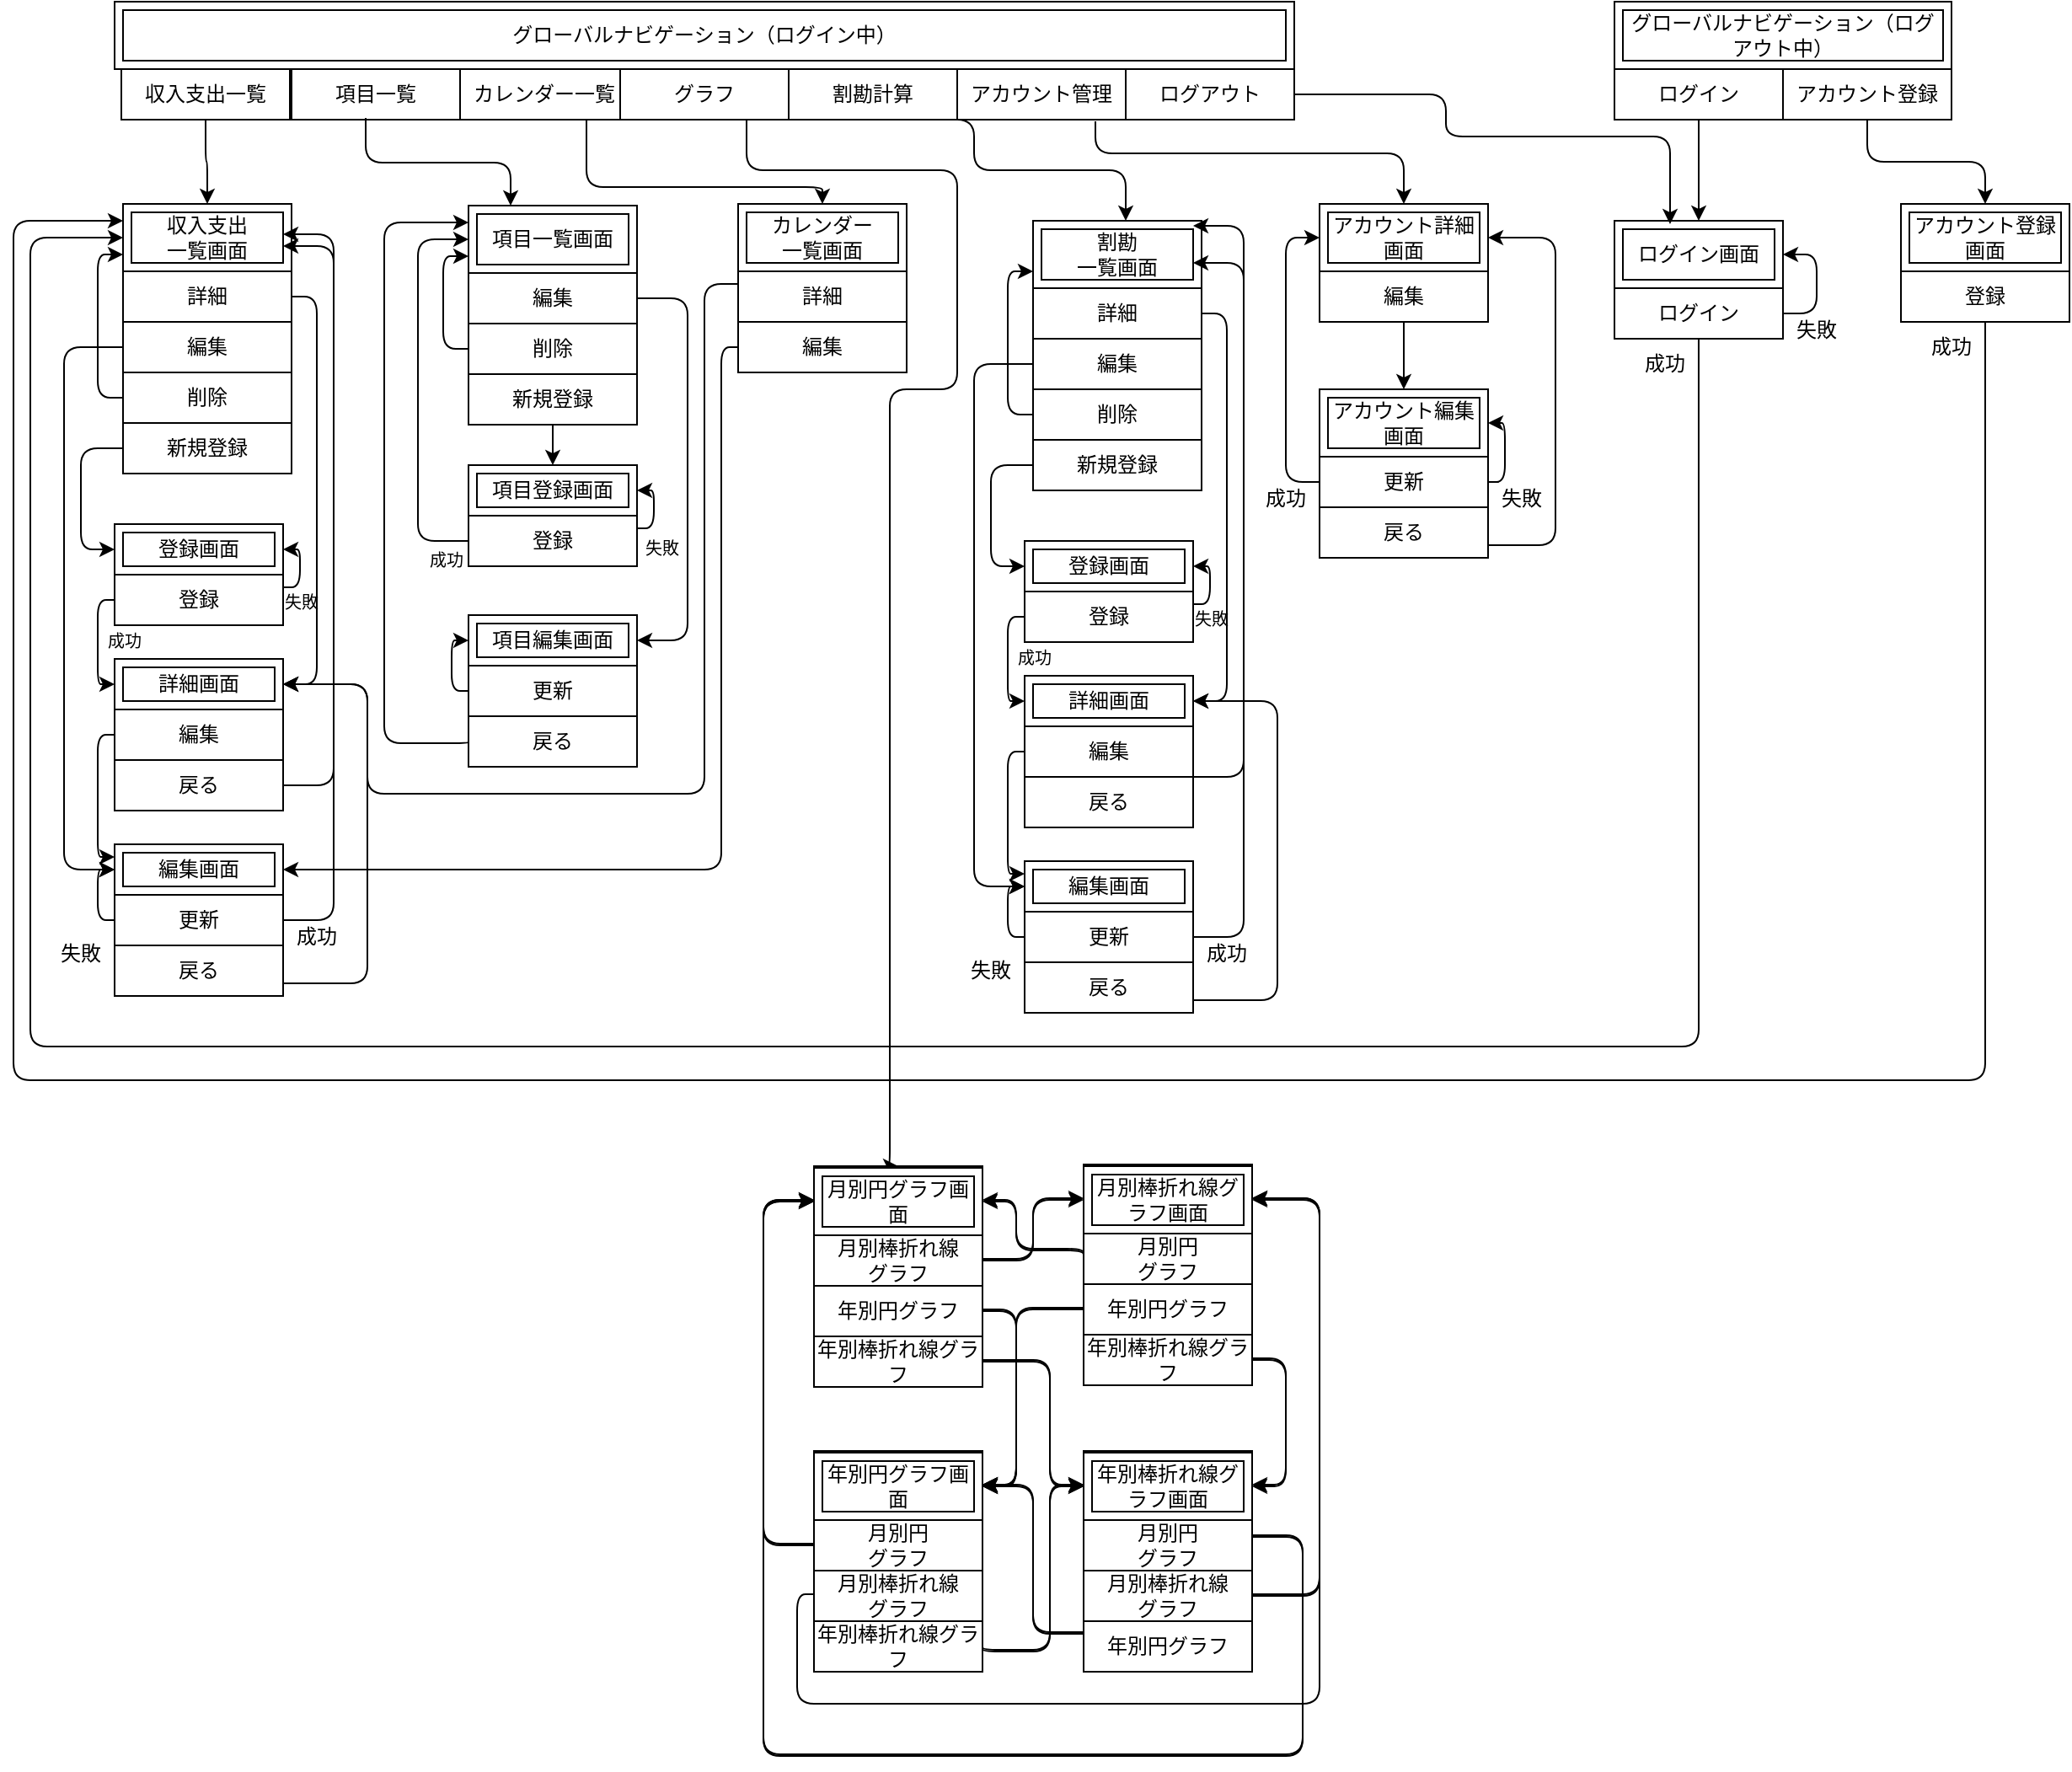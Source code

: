 <mxfile>
    <diagram id="UjZBs9e8TkvDW5uaXQ9G" name="Page-1">
        <mxGraphModel dx="1113" dy="328" grid="1" gridSize="10" guides="1" tooltips="1" connect="1" arrows="1" fold="1" page="1" pageScale="1" pageWidth="850" pageHeight="1100" math="0" shadow="0">
            <root>
                <mxCell id="0"/>
                <mxCell id="1" parent="0"/>
                <mxCell id="3" value="項目一覧" style="whiteSpace=wrap;html=1;align=center;" parent="1" vertex="1">
                    <mxGeometry x="175" y="40" width="100" height="30" as="geometry"/>
                </mxCell>
                <mxCell id="4" value="カレンダー一覧" style="whiteSpace=wrap;html=1;align=center;" parent="1" vertex="1">
                    <mxGeometry x="275" y="40" width="100" height="30" as="geometry"/>
                </mxCell>
                <mxCell id="5" value="グラフ" style="whiteSpace=wrap;html=1;align=center;" parent="1" vertex="1">
                    <mxGeometry x="370" y="40" width="100" height="30" as="geometry"/>
                </mxCell>
                <mxCell id="6" value="アカウント管理" style="whiteSpace=wrap;html=1;align=center;" parent="1" vertex="1">
                    <mxGeometry x="570" y="40" width="100" height="30" as="geometry"/>
                </mxCell>
                <mxCell id="7" value="詳細" style="whiteSpace=wrap;html=1;align=center;" parent="1" vertex="1">
                    <mxGeometry x="75" y="160" width="100" height="30" as="geometry"/>
                </mxCell>
                <mxCell id="8" value="収入支出&lt;br&gt;一覧画面" style="shape=ext;margin=3;double=1;whiteSpace=wrap;html=1;align=center;" parent="1" vertex="1">
                    <mxGeometry x="75" y="120" width="100" height="40" as="geometry"/>
                </mxCell>
                <mxCell id="9" value="グローバルナビゲーション（ログイン中）" style="shape=ext;margin=3;double=1;whiteSpace=wrap;html=1;align=center;" parent="1" vertex="1">
                    <mxGeometry x="70" width="700" height="40" as="geometry"/>
                </mxCell>
                <mxCell id="10" value="編集" style="whiteSpace=wrap;html=1;align=center;" parent="1" vertex="1">
                    <mxGeometry x="75" y="190" width="100" height="30" as="geometry"/>
                </mxCell>
                <mxCell id="11" value="削除" style="whiteSpace=wrap;html=1;align=center;" parent="1" vertex="1">
                    <mxGeometry x="75" y="220" width="100" height="30" as="geometry"/>
                </mxCell>
                <mxCell id="12" value="編集" style="whiteSpace=wrap;html=1;align=center;" parent="1" vertex="1">
                    <mxGeometry x="70" y="420" width="100" height="30" as="geometry"/>
                </mxCell>
                <mxCell id="13" value="詳細画面" style="shape=ext;margin=3;double=1;whiteSpace=wrap;html=1;align=center;" parent="1" vertex="1">
                    <mxGeometry x="70" y="390" width="100" height="30" as="geometry"/>
                </mxCell>
                <mxCell id="14" value="更新" style="whiteSpace=wrap;html=1;align=center;" parent="1" vertex="1">
                    <mxGeometry x="70" y="530" width="100" height="30" as="geometry"/>
                </mxCell>
                <mxCell id="15" value="編集画面" style="shape=ext;margin=3;double=1;whiteSpace=wrap;html=1;align=center;" parent="1" vertex="1">
                    <mxGeometry x="70" y="500" width="100" height="30" as="geometry"/>
                </mxCell>
                <mxCell id="16" value="戻る" style="whiteSpace=wrap;html=1;align=center;" parent="1" vertex="1">
                    <mxGeometry x="70" y="560" width="100" height="30" as="geometry"/>
                </mxCell>
                <mxCell id="17" value="" style="endArrow=classic;html=1;exitX=0.5;exitY=1;exitDx=0;exitDy=0;entryX=0.5;entryY=0;entryDx=0;entryDy=0;edgeStyle=orthogonalEdgeStyle;" parent="1" source="71" target="8" edge="1">
                    <mxGeometry width="50" height="50" relative="1" as="geometry">
                        <mxPoint x="270" y="290" as="sourcePoint"/>
                        <mxPoint x="320" y="240" as="targetPoint"/>
                    </mxGeometry>
                </mxCell>
                <mxCell id="18" value="" style="endArrow=classic;html=1;exitX=1;exitY=0.5;exitDx=0;exitDy=0;entryX=1;entryY=0.5;entryDx=0;entryDy=0;edgeStyle=orthogonalEdgeStyle;" parent="1" source="7" target="13" edge="1">
                    <mxGeometry width="50" height="50" relative="1" as="geometry">
                        <mxPoint x="235" y="80" as="sourcePoint"/>
                        <mxPoint x="135" y="140" as="targetPoint"/>
                        <Array as="points">
                            <mxPoint x="190" y="175"/>
                            <mxPoint x="190" y="405"/>
                        </Array>
                    </mxGeometry>
                </mxCell>
                <mxCell id="19" value="" style="endArrow=classic;html=1;exitX=1;exitY=0.5;exitDx=0;exitDy=0;edgeStyle=orthogonalEdgeStyle;" parent="1" source="14" edge="1">
                    <mxGeometry width="50" height="50" relative="1" as="geometry">
                        <mxPoint x="235" y="80" as="sourcePoint"/>
                        <mxPoint x="170" y="145" as="targetPoint"/>
                        <Array as="points">
                            <mxPoint x="200" y="545"/>
                            <mxPoint x="200" y="145"/>
                        </Array>
                    </mxGeometry>
                </mxCell>
                <mxCell id="20" value="戻る" style="whiteSpace=wrap;html=1;align=center;" parent="1" vertex="1">
                    <mxGeometry x="70" y="450" width="100" height="30" as="geometry"/>
                </mxCell>
                <mxCell id="21" value="" style="endArrow=classic;html=1;exitX=0;exitY=0.5;exitDx=0;exitDy=0;entryX=0;entryY=0.5;entryDx=0;entryDy=0;edgeStyle=orthogonalEdgeStyle;" parent="1" source="10" target="15" edge="1">
                    <mxGeometry width="50" height="50" relative="1" as="geometry">
                        <mxPoint x="235" y="80" as="sourcePoint"/>
                        <mxPoint x="135" y="140" as="targetPoint"/>
                        <Array as="points">
                            <mxPoint x="40" y="205"/>
                            <mxPoint x="40" y="515"/>
                        </Array>
                    </mxGeometry>
                </mxCell>
                <mxCell id="22" value="" style="endArrow=classic;html=1;exitX=0;exitY=0.5;exitDx=0;exitDy=0;entryX=0;entryY=0.25;entryDx=0;entryDy=0;edgeStyle=orthogonalEdgeStyle;" parent="1" source="12" target="15" edge="1">
                    <mxGeometry width="50" height="50" relative="1" as="geometry">
                        <mxPoint x="235" y="110" as="sourcePoint"/>
                        <mxPoint x="135" y="170" as="targetPoint"/>
                    </mxGeometry>
                </mxCell>
                <mxCell id="23" value="" style="endArrow=classic;html=1;exitX=1;exitY=0.5;exitDx=0;exitDy=0;edgeStyle=orthogonalEdgeStyle;" parent="1" source="20" edge="1">
                    <mxGeometry width="50" height="50" relative="1" as="geometry">
                        <mxPoint x="235" y="80" as="sourcePoint"/>
                        <mxPoint x="170" y="138" as="targetPoint"/>
                        <Array as="points">
                            <mxPoint x="200" y="465"/>
                            <mxPoint x="200" y="138"/>
                            <mxPoint x="175" y="138"/>
                        </Array>
                    </mxGeometry>
                </mxCell>
                <mxCell id="24" value="失敗" style="text;html=1;strokeColor=none;fillColor=none;align=center;verticalAlign=middle;whiteSpace=wrap;rounded=0;" parent="1" vertex="1">
                    <mxGeometry x="20" y="550" width="60" height="30" as="geometry"/>
                </mxCell>
                <mxCell id="25" value="成功" style="text;html=1;strokeColor=none;fillColor=none;align=center;verticalAlign=middle;whiteSpace=wrap;rounded=0;" parent="1" vertex="1">
                    <mxGeometry x="160" y="540" width="60" height="30" as="geometry"/>
                </mxCell>
                <mxCell id="26" value="新規登録" style="whiteSpace=wrap;html=1;align=center;" parent="1" vertex="1">
                    <mxGeometry x="75" y="250" width="100" height="30" as="geometry"/>
                </mxCell>
                <mxCell id="27" value="" style="endArrow=classic;html=1;exitX=0;exitY=0.5;exitDx=0;exitDy=0;entryX=0;entryY=0.5;entryDx=0;entryDy=0;edgeStyle=orthogonalEdgeStyle;" parent="1" source="26" target="73" edge="1">
                    <mxGeometry width="50" height="50" relative="1" as="geometry">
                        <mxPoint x="235" y="80" as="sourcePoint"/>
                        <mxPoint x="135" y="140" as="targetPoint"/>
                        <Array as="points">
                            <mxPoint x="50" y="265"/>
                            <mxPoint x="50" y="325"/>
                        </Array>
                    </mxGeometry>
                </mxCell>
                <mxCell id="28" value="" style="endArrow=classic;html=1;exitX=0;exitY=0.5;exitDx=0;exitDy=0;entryX=0;entryY=0.5;entryDx=0;entryDy=0;edgeStyle=orthogonalEdgeStyle;" parent="1" source="72" target="13" edge="1">
                    <mxGeometry width="50" height="50" relative="1" as="geometry">
                        <mxPoint x="235" y="80" as="sourcePoint"/>
                        <mxPoint x="135" y="140" as="targetPoint"/>
                    </mxGeometry>
                </mxCell>
                <mxCell id="29" value="" style="endArrow=classic;html=1;entryX=1;entryY=0.5;entryDx=0;entryDy=0;edgeStyle=orthogonalEdgeStyle;exitX=1;exitY=0.75;exitDx=0;exitDy=0;" parent="1" source="16" target="13" edge="1">
                    <mxGeometry width="50" height="50" relative="1" as="geometry">
                        <mxPoint x="235" y="510" as="sourcePoint"/>
                        <mxPoint x="135" y="140" as="targetPoint"/>
                        <Array as="points">
                            <mxPoint x="220" y="583"/>
                            <mxPoint x="220" y="405"/>
                        </Array>
                    </mxGeometry>
                </mxCell>
                <mxCell id="30" value="" style="endArrow=classic;html=1;exitX=0;exitY=0.5;exitDx=0;exitDy=0;entryX=0;entryY=0.5;entryDx=0;entryDy=0;edgeStyle=orthogonalEdgeStyle;" parent="1" source="14" target="15" edge="1">
                    <mxGeometry width="50" height="50" relative="1" as="geometry">
                        <mxPoint x="235" y="80" as="sourcePoint"/>
                        <mxPoint x="135" y="140" as="targetPoint"/>
                    </mxGeometry>
                </mxCell>
                <mxCell id="31" value="カレンダー&lt;br&gt;一覧画面" style="shape=ext;margin=3;double=1;whiteSpace=wrap;html=1;align=center;" parent="1" vertex="1">
                    <mxGeometry x="440" y="120" width="100" height="40" as="geometry"/>
                </mxCell>
                <mxCell id="32" value="詳細" style="whiteSpace=wrap;html=1;align=center;" parent="1" vertex="1">
                    <mxGeometry x="440" y="160" width="100" height="30" as="geometry"/>
                </mxCell>
                <mxCell id="33" value="編集" style="whiteSpace=wrap;html=1;align=center;" parent="1" vertex="1">
                    <mxGeometry x="440" y="190" width="100" height="30" as="geometry"/>
                </mxCell>
                <mxCell id="34" value="" style="endArrow=classic;html=1;exitX=0.75;exitY=1;exitDx=0;exitDy=0;edgeStyle=orthogonalEdgeStyle;" parent="1" source="4" target="31" edge="1">
                    <mxGeometry width="50" height="50" relative="1" as="geometry">
                        <mxPoint x="235" y="80" as="sourcePoint"/>
                        <mxPoint x="135" y="130" as="targetPoint"/>
                        <Array as="points">
                            <mxPoint x="350" y="110"/>
                            <mxPoint x="490" y="110"/>
                        </Array>
                    </mxGeometry>
                </mxCell>
                <mxCell id="35" value="" style="endArrow=classic;html=1;exitX=0;exitY=0.25;exitDx=0;exitDy=0;edgeStyle=orthogonalEdgeStyle;entryX=1;entryY=0.5;entryDx=0;entryDy=0;" parent="1" source="32" target="13" edge="1">
                    <mxGeometry width="50" height="50" relative="1" as="geometry">
                        <mxPoint x="335" y="80" as="sourcePoint"/>
                        <mxPoint x="335" y="130" as="targetPoint"/>
                        <Array as="points">
                            <mxPoint x="420" y="168"/>
                            <mxPoint x="420" y="470"/>
                            <mxPoint x="220" y="470"/>
                            <mxPoint x="220" y="405"/>
                        </Array>
                    </mxGeometry>
                </mxCell>
                <mxCell id="36" value="" style="endArrow=classic;html=1;exitX=0;exitY=0.5;exitDx=0;exitDy=0;edgeStyle=orthogonalEdgeStyle;entryX=1;entryY=0.5;entryDx=0;entryDy=0;" parent="1" source="33" target="15" edge="1">
                    <mxGeometry width="50" height="50" relative="1" as="geometry">
                        <mxPoint x="285" y="307.5" as="sourcePoint"/>
                        <mxPoint x="180" y="415" as="targetPoint"/>
                        <Array as="points">
                            <mxPoint x="430" y="205"/>
                            <mxPoint x="430" y="515"/>
                        </Array>
                    </mxGeometry>
                </mxCell>
                <mxCell id="37" value="月別棒折れ線&lt;br&gt;グラフ" style="whiteSpace=wrap;html=1;align=center;" parent="1" vertex="1">
                    <mxGeometry x="485" y="731" width="100" height="30" as="geometry"/>
                </mxCell>
                <mxCell id="38" value="月別円グラフ画面" style="shape=ext;margin=3;double=1;whiteSpace=wrap;html=1;align=center;" parent="1" vertex="1">
                    <mxGeometry x="485" y="691" width="100" height="40" as="geometry"/>
                </mxCell>
                <mxCell id="39" value="ログイン" style="whiteSpace=wrap;html=1;align=center;" parent="1" vertex="1">
                    <mxGeometry x="960" y="170" width="100" height="30" as="geometry"/>
                </mxCell>
                <mxCell id="40" value="ログイン画面" style="shape=ext;margin=3;double=1;whiteSpace=wrap;html=1;align=center;" parent="1" vertex="1">
                    <mxGeometry x="960" y="130" width="100" height="40" as="geometry"/>
                </mxCell>
                <mxCell id="41" value="グローバルナビゲーション（ログアウト中）" style="shape=ext;margin=3;double=1;whiteSpace=wrap;html=1;align=center;" parent="1" vertex="1">
                    <mxGeometry x="960" width="200" height="40" as="geometry"/>
                </mxCell>
                <mxCell id="42" value="" style="edgeStyle=none;html=1;fontSize=10;" parent="1" source="43" target="40" edge="1">
                    <mxGeometry relative="1" as="geometry"/>
                </mxCell>
                <mxCell id="43" value="ログイン" style="whiteSpace=wrap;html=1;align=center;" parent="1" vertex="1">
                    <mxGeometry x="960" y="40" width="100" height="30" as="geometry"/>
                </mxCell>
                <mxCell id="44" value="アカウント登録" style="whiteSpace=wrap;html=1;align=center;" parent="1" vertex="1">
                    <mxGeometry x="1060" y="40" width="100" height="30" as="geometry"/>
                </mxCell>
                <mxCell id="45" value="" style="endArrow=classic;html=1;exitX=1;exitY=0.5;exitDx=0;exitDy=0;edgeStyle=orthogonalEdgeStyle;entryX=1;entryY=0.5;entryDx=0;entryDy=0;" parent="1" source="39" target="40" edge="1">
                    <mxGeometry width="50" height="50" relative="1" as="geometry">
                        <mxPoint x="890" y="90" as="sourcePoint"/>
                        <mxPoint x="1010" y="140" as="targetPoint"/>
                        <Array as="points">
                            <mxPoint x="1080" y="185"/>
                            <mxPoint x="1080" y="150"/>
                        </Array>
                    </mxGeometry>
                </mxCell>
                <mxCell id="46" value="失敗" style="text;html=1;strokeColor=none;fillColor=none;align=center;verticalAlign=middle;whiteSpace=wrap;rounded=0;" parent="1" vertex="1">
                    <mxGeometry x="1050" y="180" width="60" height="30" as="geometry"/>
                </mxCell>
                <mxCell id="47" value="" style="endArrow=classic;html=1;exitX=0.833;exitY=0;exitDx=0;exitDy=0;edgeStyle=orthogonalEdgeStyle;entryX=0;entryY=0.5;entryDx=0;entryDy=0;exitPerimeter=0;" parent="1" source="48" target="8" edge="1">
                    <mxGeometry width="50" height="50" relative="1" as="geometry">
                        <mxPoint x="660" y="80" as="sourcePoint"/>
                        <mxPoint x="685" y="130" as="targetPoint"/>
                        <Array as="points">
                            <mxPoint x="1010" y="620"/>
                            <mxPoint x="20" y="620"/>
                            <mxPoint x="20" y="140"/>
                        </Array>
                    </mxGeometry>
                </mxCell>
                <mxCell id="48" value="成功" style="text;html=1;strokeColor=none;fillColor=none;align=center;verticalAlign=middle;whiteSpace=wrap;rounded=0;" parent="1" vertex="1">
                    <mxGeometry x="960" y="200" width="60" height="30" as="geometry"/>
                </mxCell>
                <mxCell id="49" value="&lt;font style=&quot;font-size: 10px;&quot;&gt;成功&lt;/font&gt;" style="text;html=1;strokeColor=none;fillColor=none;align=center;verticalAlign=middle;whiteSpace=wrap;rounded=0;" parent="1" vertex="1">
                    <mxGeometry x="46" y="364" width="60" height="30" as="geometry"/>
                </mxCell>
                <mxCell id="50" value="&lt;font style=&quot;font-size: 10px;&quot;&gt;失敗&lt;/font&gt;" style="text;html=1;strokeColor=none;fillColor=none;align=center;verticalAlign=middle;whiteSpace=wrap;rounded=0;" parent="1" vertex="1">
                    <mxGeometry x="151" y="341" width="60" height="30" as="geometry"/>
                </mxCell>
                <mxCell id="51" value="ログアウト" style="whiteSpace=wrap;html=1;align=center;" parent="1" vertex="1">
                    <mxGeometry x="670" y="40" width="100" height="30" as="geometry"/>
                </mxCell>
                <mxCell id="52" value="編集" style="whiteSpace=wrap;html=1;align=center;" parent="1" vertex="1">
                    <mxGeometry x="785" y="160" width="100" height="30" as="geometry"/>
                </mxCell>
                <mxCell id="53" value="アカウント詳細画面" style="shape=ext;margin=3;double=1;whiteSpace=wrap;html=1;align=center;" parent="1" vertex="1">
                    <mxGeometry x="785" y="120" width="100" height="40" as="geometry"/>
                </mxCell>
                <mxCell id="54" value="更新" style="whiteSpace=wrap;html=1;align=center;" parent="1" vertex="1">
                    <mxGeometry x="785" y="270" width="100" height="30" as="geometry"/>
                </mxCell>
                <mxCell id="55" value="アカウント編集画面" style="shape=ext;margin=3;double=1;whiteSpace=wrap;html=1;align=center;" parent="1" vertex="1">
                    <mxGeometry x="785" y="230" width="100" height="40" as="geometry"/>
                </mxCell>
                <mxCell id="56" value="戻る" style="whiteSpace=wrap;html=1;align=center;" parent="1" vertex="1">
                    <mxGeometry x="785" y="300" width="100" height="30" as="geometry"/>
                </mxCell>
                <mxCell id="57" value="" style="endArrow=classic;html=1;exitX=0.82;exitY=1.033;exitDx=0;exitDy=0;edgeStyle=orthogonalEdgeStyle;entryX=0.5;entryY=0;entryDx=0;entryDy=0;exitPerimeter=0;" parent="1" source="6" target="53" edge="1">
                    <mxGeometry width="50" height="50" relative="1" as="geometry">
                        <mxPoint x="430" y="80" as="sourcePoint"/>
                        <mxPoint x="503" y="130" as="targetPoint"/>
                        <Array as="points">
                            <mxPoint x="652" y="90"/>
                            <mxPoint x="835" y="90"/>
                        </Array>
                    </mxGeometry>
                </mxCell>
                <mxCell id="58" value="" style="endArrow=classic;html=1;exitX=0.5;exitY=1;exitDx=0;exitDy=0;edgeStyle=orthogonalEdgeStyle;entryX=0.5;entryY=0;entryDx=0;entryDy=0;" parent="1" source="52" target="55" edge="1">
                    <mxGeometry width="50" height="50" relative="1" as="geometry">
                        <mxPoint x="695" y="80" as="sourcePoint"/>
                        <mxPoint x="845" y="130" as="targetPoint"/>
                    </mxGeometry>
                </mxCell>
                <mxCell id="59" value="" style="endArrow=classic;html=1;edgeStyle=orthogonalEdgeStyle;entryX=0;entryY=0.5;entryDx=0;entryDy=0;exitX=0;exitY=0.5;exitDx=0;exitDy=0;" parent="1" source="54" target="53" edge="1">
                    <mxGeometry width="50" height="50" relative="1" as="geometry">
                        <mxPoint x="835" y="200" as="sourcePoint"/>
                        <mxPoint x="845" y="240" as="targetPoint"/>
                        <Array as="points">
                            <mxPoint x="765" y="285"/>
                            <mxPoint x="765" y="140"/>
                        </Array>
                    </mxGeometry>
                </mxCell>
                <mxCell id="60" value="" style="endArrow=classic;html=1;edgeStyle=orthogonalEdgeStyle;entryX=1;entryY=0.5;entryDx=0;entryDy=0;exitX=1;exitY=0.5;exitDx=0;exitDy=0;" parent="1" source="54" target="55" edge="1">
                    <mxGeometry width="50" height="50" relative="1" as="geometry">
                        <mxPoint x="695" y="80" as="sourcePoint"/>
                        <mxPoint x="845" y="130" as="targetPoint"/>
                        <Array as="points">
                            <mxPoint x="895" y="285"/>
                            <mxPoint x="895" y="250"/>
                        </Array>
                    </mxGeometry>
                </mxCell>
                <mxCell id="61" value="" style="endArrow=classic;html=1;exitX=1;exitY=0.75;exitDx=0;exitDy=0;edgeStyle=orthogonalEdgeStyle;entryX=1;entryY=0.5;entryDx=0;entryDy=0;" parent="1" source="56" target="53" edge="1">
                    <mxGeometry width="50" height="50" relative="1" as="geometry">
                        <mxPoint x="695" y="80" as="sourcePoint"/>
                        <mxPoint x="845" y="130" as="targetPoint"/>
                        <Array as="points">
                            <mxPoint x="925" y="323"/>
                            <mxPoint x="925" y="140"/>
                        </Array>
                    </mxGeometry>
                </mxCell>
                <mxCell id="62" value="成功" style="text;html=1;strokeColor=none;fillColor=none;align=center;verticalAlign=middle;whiteSpace=wrap;rounded=0;" parent="1" vertex="1">
                    <mxGeometry x="735" y="280" width="60" height="30" as="geometry"/>
                </mxCell>
                <mxCell id="63" value="失敗" style="text;html=1;strokeColor=none;fillColor=none;align=center;verticalAlign=middle;whiteSpace=wrap;rounded=0;" parent="1" vertex="1">
                    <mxGeometry x="875" y="280" width="60" height="30" as="geometry"/>
                </mxCell>
                <mxCell id="64" value="登録" style="whiteSpace=wrap;html=1;align=center;" parent="1" vertex="1">
                    <mxGeometry x="1130" y="160" width="100" height="30" as="geometry"/>
                </mxCell>
                <mxCell id="65" value="アカウント登録画面" style="shape=ext;margin=3;double=1;whiteSpace=wrap;html=1;align=center;" parent="1" vertex="1">
                    <mxGeometry x="1130" y="120" width="100" height="40" as="geometry"/>
                </mxCell>
                <mxCell id="66" value="" style="endArrow=classic;html=1;exitX=0.5;exitY=1;exitDx=0;exitDy=0;edgeStyle=orthogonalEdgeStyle;entryX=0.5;entryY=0;entryDx=0;entryDy=0;" parent="1" source="44" target="65" edge="1">
                    <mxGeometry width="50" height="50" relative="1" as="geometry">
                        <mxPoint x="680" y="80" as="sourcePoint"/>
                        <mxPoint x="830" y="130" as="targetPoint"/>
                    </mxGeometry>
                </mxCell>
                <mxCell id="67" value="" style="endArrow=classic;html=1;exitX=1;exitY=0.5;exitDx=0;exitDy=0;edgeStyle=orthogonalEdgeStyle;entryX=0.33;entryY=0.05;entryDx=0;entryDy=0;entryPerimeter=0;" parent="1" source="51" target="40" edge="1">
                    <mxGeometry width="50" height="50" relative="1" as="geometry">
                        <mxPoint x="530" y="80" as="sourcePoint"/>
                        <mxPoint x="680" y="130" as="targetPoint"/>
                        <Array as="points">
                            <mxPoint x="860" y="55"/>
                            <mxPoint x="860" y="80"/>
                            <mxPoint x="993" y="80"/>
                        </Array>
                    </mxGeometry>
                </mxCell>
                <mxCell id="68" value="" style="endArrow=classic;html=1;exitX=0.5;exitY=1;exitDx=0;exitDy=0;edgeStyle=orthogonalEdgeStyle;entryX=0;entryY=0.25;entryDx=0;entryDy=0;" parent="1" source="64" target="8" edge="1">
                    <mxGeometry width="50" height="50" relative="1" as="geometry">
                        <mxPoint x="670" y="90" as="sourcePoint"/>
                        <mxPoint x="85" y="150" as="targetPoint"/>
                        <Array as="points">
                            <mxPoint x="1180" y="640"/>
                            <mxPoint x="10" y="640"/>
                            <mxPoint x="10" y="130"/>
                        </Array>
                    </mxGeometry>
                </mxCell>
                <mxCell id="69" value="成功" style="text;html=1;strokeColor=none;fillColor=none;align=center;verticalAlign=middle;whiteSpace=wrap;rounded=0;" parent="1" vertex="1">
                    <mxGeometry x="1130" y="190" width="60" height="30" as="geometry"/>
                </mxCell>
                <mxCell id="70" value="" style="endArrow=classic;html=1;exitX=0;exitY=0.5;exitDx=0;exitDy=0;entryX=0;entryY=0.75;entryDx=0;entryDy=0;edgeStyle=orthogonalEdgeStyle;" parent="1" source="11" target="8" edge="1">
                    <mxGeometry width="50" height="50" relative="1" as="geometry">
                        <mxPoint x="235" y="80" as="sourcePoint"/>
                        <mxPoint x="135" y="130" as="targetPoint"/>
                        <Array as="points">
                            <mxPoint x="60" y="235"/>
                            <mxPoint x="60" y="150"/>
                        </Array>
                    </mxGeometry>
                </mxCell>
                <mxCell id="71" value="収入支出一覧" style="whiteSpace=wrap;html=1;align=center;" parent="1" vertex="1">
                    <mxGeometry x="74" y="40" width="100" height="30" as="geometry"/>
                </mxCell>
                <mxCell id="72" value="登録" style="whiteSpace=wrap;html=1;align=center;" parent="1" vertex="1">
                    <mxGeometry x="70" y="340" width="100" height="30" as="geometry"/>
                </mxCell>
                <mxCell id="73" value="登録画面" style="shape=ext;margin=3;double=1;whiteSpace=wrap;html=1;align=center;" parent="1" vertex="1">
                    <mxGeometry x="70" y="310" width="100" height="30" as="geometry"/>
                </mxCell>
                <mxCell id="74" value="" style="endArrow=classic;html=1;exitX=1;exitY=0.25;exitDx=0;exitDy=0;entryX=1;entryY=0.5;entryDx=0;entryDy=0;edgeStyle=orthogonalEdgeStyle;" parent="1" source="72" target="73" edge="1">
                    <mxGeometry width="50" height="50" relative="1" as="geometry">
                        <mxPoint x="235" y="80" as="sourcePoint"/>
                        <mxPoint x="135" y="130" as="targetPoint"/>
                    </mxGeometry>
                </mxCell>
                <mxCell id="75" value="項目一覧画面" style="shape=ext;margin=3;double=1;whiteSpace=wrap;html=1;align=center;" parent="1" vertex="1">
                    <mxGeometry x="280" y="121" width="100" height="40" as="geometry"/>
                </mxCell>
                <mxCell id="76" value="編集" style="whiteSpace=wrap;html=1;align=center;" parent="1" vertex="1">
                    <mxGeometry x="280" y="161" width="100" height="30" as="geometry"/>
                </mxCell>
                <mxCell id="77" value="削除" style="whiteSpace=wrap;html=1;align=center;" parent="1" vertex="1">
                    <mxGeometry x="280" y="191" width="100" height="30" as="geometry"/>
                </mxCell>
                <mxCell id="78" value="更新" style="whiteSpace=wrap;html=1;align=center;" parent="1" vertex="1">
                    <mxGeometry x="280" y="394" width="100" height="30" as="geometry"/>
                </mxCell>
                <mxCell id="79" value="項目編集画面" style="shape=ext;margin=3;double=1;whiteSpace=wrap;html=1;align=center;" parent="1" vertex="1">
                    <mxGeometry x="280" y="364" width="100" height="30" as="geometry"/>
                </mxCell>
                <mxCell id="80" value="戻る" style="whiteSpace=wrap;html=1;align=center;" parent="1" vertex="1">
                    <mxGeometry x="280" y="424" width="100" height="30" as="geometry"/>
                </mxCell>
                <mxCell id="81" value="" style="endArrow=classic;html=1;entryX=0;entryY=0.25;entryDx=0;entryDy=0;edgeStyle=orthogonalEdgeStyle;exitX=0;exitY=0.5;exitDx=0;exitDy=0;" parent="1" source="80" target="75" edge="1">
                    <mxGeometry width="50" height="50" relative="1" as="geometry">
                        <mxPoint x="280" y="454" as="sourcePoint"/>
                        <mxPoint x="340" y="171" as="targetPoint"/>
                        <Array as="points">
                            <mxPoint x="280" y="440"/>
                            <mxPoint x="230" y="440"/>
                            <mxPoint x="230" y="131"/>
                        </Array>
                    </mxGeometry>
                </mxCell>
                <mxCell id="82" value="新規登録" style="whiteSpace=wrap;html=1;align=center;" parent="1" vertex="1">
                    <mxGeometry x="280" y="221" width="100" height="30" as="geometry"/>
                </mxCell>
                <mxCell id="83" value="" style="endArrow=classic;html=1;exitX=0;exitY=0.5;exitDx=0;exitDy=0;entryX=0;entryY=0.5;entryDx=0;entryDy=0;edgeStyle=orthogonalEdgeStyle;" parent="1" source="86" target="75" edge="1">
                    <mxGeometry width="50" height="50" relative="1" as="geometry">
                        <mxPoint x="440" y="81" as="sourcePoint"/>
                        <mxPoint x="275" y="406" as="targetPoint"/>
                        <Array as="points">
                            <mxPoint x="250" y="320"/>
                            <mxPoint x="250" y="141"/>
                        </Array>
                    </mxGeometry>
                </mxCell>
                <mxCell id="84" value="" style="endArrow=classic;html=1;exitX=0;exitY=0.5;exitDx=0;exitDy=0;entryX=0;entryY=0.5;entryDx=0;entryDy=0;edgeStyle=orthogonalEdgeStyle;" parent="1" source="78" target="79" edge="1">
                    <mxGeometry width="50" height="50" relative="1" as="geometry">
                        <mxPoint x="445" y="-56" as="sourcePoint"/>
                        <mxPoint x="345" y="4" as="targetPoint"/>
                    </mxGeometry>
                </mxCell>
                <mxCell id="85" value="" style="endArrow=classic;html=1;exitX=0;exitY=0.5;exitDx=0;exitDy=0;entryX=0;entryY=0.75;entryDx=0;entryDy=0;edgeStyle=orthogonalEdgeStyle;" parent="1" source="77" target="75" edge="1">
                    <mxGeometry width="50" height="50" relative="1" as="geometry">
                        <mxPoint x="440" y="81" as="sourcePoint"/>
                        <mxPoint x="340" y="131" as="targetPoint"/>
                        <Array as="points">
                            <mxPoint x="265" y="206"/>
                            <mxPoint x="265" y="151"/>
                        </Array>
                    </mxGeometry>
                </mxCell>
                <mxCell id="86" value="登録" style="whiteSpace=wrap;html=1;align=center;" parent="1" vertex="1">
                    <mxGeometry x="280" y="305" width="100" height="30" as="geometry"/>
                </mxCell>
                <mxCell id="87" value="項目登録画面" style="shape=ext;margin=3;double=1;whiteSpace=wrap;html=1;align=center;" parent="1" vertex="1">
                    <mxGeometry x="280" y="275" width="100" height="30" as="geometry"/>
                </mxCell>
                <mxCell id="88" value="" style="endArrow=classic;html=1;exitX=1;exitY=0.25;exitDx=0;exitDy=0;entryX=1;entryY=0.5;entryDx=0;entryDy=0;edgeStyle=orthogonalEdgeStyle;" parent="1" source="86" target="87" edge="1">
                    <mxGeometry width="50" height="50" relative="1" as="geometry">
                        <mxPoint x="440" y="81" as="sourcePoint"/>
                        <mxPoint x="340" y="131" as="targetPoint"/>
                    </mxGeometry>
                </mxCell>
                <mxCell id="89" value="" style="endArrow=classic;html=1;exitX=0.44;exitY=0.967;exitDx=0;exitDy=0;entryX=0.25;entryY=0;entryDx=0;entryDy=0;edgeStyle=orthogonalEdgeStyle;exitPerimeter=0;" parent="1" source="3" target="75" edge="1">
                    <mxGeometry width="50" height="50" relative="1" as="geometry">
                        <mxPoint x="134" y="80" as="sourcePoint"/>
                        <mxPoint x="135" y="130" as="targetPoint"/>
                    </mxGeometry>
                </mxCell>
                <mxCell id="90" value="&lt;font style=&quot;font-size: 10px;&quot;&gt;成功&lt;/font&gt;" style="text;html=1;strokeColor=none;fillColor=none;align=center;verticalAlign=middle;whiteSpace=wrap;rounded=0;" parent="1" vertex="1">
                    <mxGeometry x="237" y="316" width="60" height="30" as="geometry"/>
                </mxCell>
                <mxCell id="91" value="&lt;font style=&quot;font-size: 10px;&quot;&gt;失敗&lt;/font&gt;" style="text;html=1;strokeColor=none;fillColor=none;align=center;verticalAlign=middle;whiteSpace=wrap;rounded=0;" parent="1" vertex="1">
                    <mxGeometry x="365" y="308.5" width="60" height="30" as="geometry"/>
                </mxCell>
                <mxCell id="92" value="" style="endArrow=classic;html=1;exitX=0.5;exitY=1;exitDx=0;exitDy=0;entryX=0.5;entryY=0;entryDx=0;entryDy=0;edgeStyle=orthogonalEdgeStyle;" parent="1" source="82" target="87" edge="1">
                    <mxGeometry width="50" height="50" relative="1" as="geometry">
                        <mxPoint x="229" y="79.01" as="sourcePoint"/>
                        <mxPoint x="315" y="131" as="targetPoint"/>
                    </mxGeometry>
                </mxCell>
                <mxCell id="93" value="" style="endArrow=classic;html=1;exitX=1;exitY=0.5;exitDx=0;exitDy=0;entryX=1;entryY=0.5;entryDx=0;entryDy=0;edgeStyle=orthogonalEdgeStyle;" parent="1" source="76" target="79" edge="1">
                    <mxGeometry width="50" height="50" relative="1" as="geometry">
                        <mxPoint x="229" y="79.01" as="sourcePoint"/>
                        <mxPoint x="315" y="131" as="targetPoint"/>
                        <Array as="points">
                            <mxPoint x="410" y="176"/>
                            <mxPoint x="410" y="379"/>
                        </Array>
                    </mxGeometry>
                </mxCell>
                <mxCell id="94" value="割勘計算" style="whiteSpace=wrap;html=1;align=center;" parent="1" vertex="1">
                    <mxGeometry x="470" y="40" width="100" height="30" as="geometry"/>
                </mxCell>
                <mxCell id="96" value="" style="endArrow=classic;html=1;exitX=0.5;exitY=1;exitDx=0;exitDy=0;edgeStyle=orthogonalEdgeStyle;entryX=0.5;entryY=0;entryDx=0;entryDy=0;" parent="1" source="94" edge="1">
                    <mxGeometry width="50" height="50" relative="1" as="geometry">
                        <mxPoint x="360" y="80" as="sourcePoint"/>
                        <mxPoint x="670" y="130" as="targetPoint"/>
                        <Array as="points">
                            <mxPoint x="580" y="70"/>
                            <mxPoint x="580" y="100"/>
                            <mxPoint x="670" y="100"/>
                        </Array>
                    </mxGeometry>
                </mxCell>
                <mxCell id="97" value="年別円グラフ" style="whiteSpace=wrap;html=1;align=center;" parent="1" vertex="1">
                    <mxGeometry x="485" y="761" width="100" height="30" as="geometry"/>
                </mxCell>
                <mxCell id="98" value="年別棒折れ線グラフ" style="whiteSpace=wrap;html=1;align=center;" parent="1" vertex="1">
                    <mxGeometry x="485" y="791" width="100" height="30" as="geometry"/>
                </mxCell>
                <mxCell id="99" value="月別円&lt;br&gt;グラフ" style="whiteSpace=wrap;html=1;align=center;" parent="1" vertex="1">
                    <mxGeometry x="485" y="900" width="100" height="30" as="geometry"/>
                </mxCell>
                <mxCell id="100" value="年別円グラフ画面" style="shape=ext;margin=3;double=1;whiteSpace=wrap;html=1;align=center;" parent="1" vertex="1">
                    <mxGeometry x="485" y="860" width="100" height="40" as="geometry"/>
                </mxCell>
                <mxCell id="101" value="月別棒折れ線&lt;br&gt;グラフ" style="whiteSpace=wrap;html=1;align=center;" parent="1" vertex="1">
                    <mxGeometry x="485" y="930" width="100" height="30" as="geometry"/>
                </mxCell>
                <mxCell id="102" value="年別棒折れ線グラフ" style="whiteSpace=wrap;html=1;align=center;" parent="1" vertex="1">
                    <mxGeometry x="485" y="960" width="100" height="30" as="geometry"/>
                </mxCell>
                <mxCell id="103" value="月別円&lt;br&gt;グラフ" style="whiteSpace=wrap;html=1;align=center;" parent="1" vertex="1">
                    <mxGeometry x="645" y="900" width="100" height="30" as="geometry"/>
                </mxCell>
                <mxCell id="104" value="年別棒折れ線グラフ画面" style="shape=ext;margin=3;double=1;whiteSpace=wrap;html=1;align=center;" parent="1" vertex="1">
                    <mxGeometry x="645" y="860" width="100" height="40" as="geometry"/>
                </mxCell>
                <mxCell id="105" value="月別棒折れ線&lt;br&gt;グラフ" style="whiteSpace=wrap;html=1;align=center;" parent="1" vertex="1">
                    <mxGeometry x="645" y="930" width="100" height="30" as="geometry"/>
                </mxCell>
                <mxCell id="106" value="年別円グラフ" style="whiteSpace=wrap;html=1;align=center;" parent="1" vertex="1">
                    <mxGeometry x="645" y="960" width="100" height="30" as="geometry"/>
                </mxCell>
                <mxCell id="107" value="月別円&lt;br&gt;グラフ" style="whiteSpace=wrap;html=1;align=center;" parent="1" vertex="1">
                    <mxGeometry x="645" y="730" width="100" height="30" as="geometry"/>
                </mxCell>
                <mxCell id="108" value="月別棒折れ線グラフ画面" style="shape=ext;margin=3;double=1;whiteSpace=wrap;html=1;align=center;" parent="1" vertex="1">
                    <mxGeometry x="645" y="690" width="100" height="40" as="geometry"/>
                </mxCell>
                <mxCell id="109" value="年別円グラフ" style="whiteSpace=wrap;html=1;align=center;" parent="1" vertex="1">
                    <mxGeometry x="645" y="760" width="100" height="30" as="geometry"/>
                </mxCell>
                <mxCell id="110" value="年別棒折れ線グラフ" style="whiteSpace=wrap;html=1;align=center;" parent="1" vertex="1">
                    <mxGeometry x="645" y="790" width="100" height="30" as="geometry"/>
                </mxCell>
                <mxCell id="111" value="" style="endArrow=classic;html=1;exitX=0.75;exitY=1;exitDx=0;exitDy=0;edgeStyle=orthogonalEdgeStyle;entryX=0.5;entryY=0;entryDx=0;entryDy=0;" parent="1" source="5" target="38" edge="1">
                    <mxGeometry width="50" height="50" relative="1" as="geometry">
                        <mxPoint x="360" y="80" as="sourcePoint"/>
                        <mxPoint x="500" y="130" as="targetPoint"/>
                        <Array as="points">
                            <mxPoint x="445" y="100"/>
                            <mxPoint x="570" y="100"/>
                            <mxPoint x="570" y="230"/>
                            <mxPoint x="530" y="230"/>
                        </Array>
                    </mxGeometry>
                </mxCell>
                <mxCell id="112" value="" style="endArrow=classic;html=1;exitX=1;exitY=0.5;exitDx=0;exitDy=0;edgeStyle=orthogonalEdgeStyle;entryX=0;entryY=0.5;entryDx=0;entryDy=0;" parent="1" source="37" target="108" edge="1">
                    <mxGeometry width="50" height="50" relative="1" as="geometry">
                        <mxPoint x="785" y="515" as="sourcePoint"/>
                        <mxPoint x="1008" y="592" as="targetPoint"/>
                        <Array as="points">
                            <mxPoint x="615" y="746"/>
                            <mxPoint x="615" y="710"/>
                        </Array>
                    </mxGeometry>
                </mxCell>
                <mxCell id="113" value="" style="endArrow=classic;html=1;exitX=1;exitY=0.5;exitDx=0;exitDy=0;edgeStyle=orthogonalEdgeStyle;entryX=1;entryY=0.5;entryDx=0;entryDy=0;" parent="1" source="97" target="100" edge="1">
                    <mxGeometry width="50" height="50" relative="1" as="geometry">
                        <mxPoint x="595" y="756" as="sourcePoint"/>
                        <mxPoint x="655" y="720" as="targetPoint"/>
                        <Array as="points">
                            <mxPoint x="605" y="776"/>
                            <mxPoint x="605" y="880"/>
                        </Array>
                    </mxGeometry>
                </mxCell>
                <mxCell id="114" value="" style="endArrow=classic;html=1;exitX=1;exitY=0.5;exitDx=0;exitDy=0;edgeStyle=orthogonalEdgeStyle;entryX=0;entryY=0.5;entryDx=0;entryDy=0;" parent="1" source="98" target="104" edge="1">
                    <mxGeometry width="50" height="50" relative="1" as="geometry">
                        <mxPoint x="595" y="786" as="sourcePoint"/>
                        <mxPoint x="595" y="890" as="targetPoint"/>
                        <Array as="points">
                            <mxPoint x="625" y="806"/>
                            <mxPoint x="625" y="880"/>
                        </Array>
                    </mxGeometry>
                </mxCell>
                <mxCell id="115" value="" style="endArrow=classic;html=1;exitX=0;exitY=0.5;exitDx=0;exitDy=0;edgeStyle=orthogonalEdgeStyle;entryX=1;entryY=0.5;entryDx=0;entryDy=0;" parent="1" source="107" target="38" edge="1">
                    <mxGeometry width="50" height="50" relative="1" as="geometry">
                        <mxPoint x="595" y="816" as="sourcePoint"/>
                        <mxPoint x="655" y="890" as="targetPoint"/>
                        <Array as="points">
                            <mxPoint x="645" y="740"/>
                            <mxPoint x="605" y="740"/>
                            <mxPoint x="605" y="711"/>
                        </Array>
                    </mxGeometry>
                </mxCell>
                <mxCell id="116" value="" style="endArrow=classic;html=1;exitX=0;exitY=0.5;exitDx=0;exitDy=0;edgeStyle=orthogonalEdgeStyle;entryX=1;entryY=0.5;entryDx=0;entryDy=0;" parent="1" source="109" target="100" edge="1">
                    <mxGeometry width="50" height="50" relative="1" as="geometry">
                        <mxPoint x="595" y="786" as="sourcePoint"/>
                        <mxPoint x="595" y="890" as="targetPoint"/>
                        <Array as="points">
                            <mxPoint x="605" y="775"/>
                            <mxPoint x="605" y="880"/>
                        </Array>
                    </mxGeometry>
                </mxCell>
                <mxCell id="117" value="" style="endArrow=classic;html=1;exitX=1;exitY=0.5;exitDx=0;exitDy=0;edgeStyle=orthogonalEdgeStyle;entryX=1;entryY=0.5;entryDx=0;entryDy=0;" parent="1" source="110" target="104" edge="1">
                    <mxGeometry width="50" height="50" relative="1" as="geometry">
                        <mxPoint x="595" y="756" as="sourcePoint"/>
                        <mxPoint x="655" y="720" as="targetPoint"/>
                        <Array as="points">
                            <mxPoint x="765" y="805"/>
                            <mxPoint x="765" y="880"/>
                        </Array>
                    </mxGeometry>
                </mxCell>
                <mxCell id="118" value="" style="endArrow=classic;html=1;edgeStyle=orthogonalEdgeStyle;entryX=0;entryY=0.5;entryDx=0;entryDy=0;" parent="1" target="38" edge="1">
                    <mxGeometry width="50" height="50" relative="1" as="geometry">
                        <mxPoint x="745" y="910" as="sourcePoint"/>
                        <mxPoint x="755" y="990" as="targetPoint"/>
                        <Array as="points">
                            <mxPoint x="745" y="910"/>
                            <mxPoint x="775" y="910"/>
                            <mxPoint x="775" y="1040"/>
                            <mxPoint x="455" y="1040"/>
                            <mxPoint x="455" y="711"/>
                        </Array>
                    </mxGeometry>
                </mxCell>
                <mxCell id="119" value="" style="endArrow=classic;html=1;exitX=0;exitY=0.5;exitDx=0;exitDy=0;edgeStyle=orthogonalEdgeStyle;entryX=0;entryY=0.5;entryDx=0;entryDy=0;" parent="1" source="99" target="38" edge="1">
                    <mxGeometry width="50" height="50" relative="1" as="geometry">
                        <mxPoint x="595" y="816" as="sourcePoint"/>
                        <mxPoint x="655" y="890" as="targetPoint"/>
                        <Array as="points">
                            <mxPoint x="455" y="915"/>
                            <mxPoint x="455" y="711"/>
                        </Array>
                    </mxGeometry>
                </mxCell>
                <mxCell id="120" value="" style="endArrow=classic;html=1;edgeStyle=orthogonalEdgeStyle;entryX=1;entryY=0.5;entryDx=0;entryDy=0;exitX=1;exitY=0.5;exitDx=0;exitDy=0;" parent="1" source="105" target="108" edge="1">
                    <mxGeometry width="50" height="50" relative="1" as="geometry">
                        <mxPoint x="755" y="920" as="sourcePoint"/>
                        <mxPoint x="495" y="721" as="targetPoint"/>
                        <Array as="points">
                            <mxPoint x="785" y="945"/>
                            <mxPoint x="785" y="710"/>
                        </Array>
                    </mxGeometry>
                </mxCell>
                <mxCell id="121" value="" style="endArrow=classic;html=1;edgeStyle=orthogonalEdgeStyle;exitX=0;exitY=0.5;exitDx=0;exitDy=0;" parent="1" source="101" edge="1">
                    <mxGeometry width="50" height="50" relative="1" as="geometry">
                        <mxPoint x="755" y="955" as="sourcePoint"/>
                        <mxPoint x="745" y="710" as="targetPoint"/>
                        <Array as="points">
                            <mxPoint x="475" y="945"/>
                            <mxPoint x="475" y="1010"/>
                            <mxPoint x="785" y="1010"/>
                            <mxPoint x="785" y="710"/>
                        </Array>
                    </mxGeometry>
                </mxCell>
                <mxCell id="122" value="" style="endArrow=classic;html=1;exitX=0;exitY=0.25;exitDx=0;exitDy=0;edgeStyle=orthogonalEdgeStyle;entryX=1;entryY=0.5;entryDx=0;entryDy=0;" parent="1" source="106" target="100" edge="1">
                    <mxGeometry width="50" height="50" relative="1" as="geometry">
                        <mxPoint x="595" y="816" as="sourcePoint"/>
                        <mxPoint x="625" y="890" as="targetPoint"/>
                        <Array as="points">
                            <mxPoint x="615" y="968"/>
                            <mxPoint x="615" y="880"/>
                        </Array>
                    </mxGeometry>
                </mxCell>
                <mxCell id="123" value="" style="endArrow=classic;html=1;exitX=1;exitY=0.5;exitDx=0;exitDy=0;edgeStyle=orthogonalEdgeStyle;entryX=0;entryY=0.5;entryDx=0;entryDy=0;" parent="1" source="102" target="104" edge="1">
                    <mxGeometry width="50" height="50" relative="1" as="geometry">
                        <mxPoint x="655" y="977.5" as="sourcePoint"/>
                        <mxPoint x="595" y="890" as="targetPoint"/>
                        <Array as="points">
                            <mxPoint x="585" y="978"/>
                            <mxPoint x="625" y="978"/>
                            <mxPoint x="625" y="880"/>
                        </Array>
                    </mxGeometry>
                </mxCell>
                <mxCell id="124" value="月別棒折れ線&lt;br&gt;グラフ" style="whiteSpace=wrap;html=1;align=center;" parent="1" vertex="1">
                    <mxGeometry x="485" y="732" width="100" height="30" as="geometry"/>
                </mxCell>
                <mxCell id="125" value="月別円グラフ画面" style="shape=ext;margin=3;double=1;whiteSpace=wrap;html=1;align=center;" parent="1" vertex="1">
                    <mxGeometry x="485" y="692" width="100" height="40" as="geometry"/>
                </mxCell>
                <mxCell id="126" value="年別円グラフ" style="whiteSpace=wrap;html=1;align=center;" parent="1" vertex="1">
                    <mxGeometry x="485" y="762" width="100" height="30" as="geometry"/>
                </mxCell>
                <mxCell id="127" value="年別棒折れ線グラフ" style="whiteSpace=wrap;html=1;align=center;" parent="1" vertex="1">
                    <mxGeometry x="485" y="792" width="100" height="30" as="geometry"/>
                </mxCell>
                <mxCell id="128" value="月別円&lt;br&gt;グラフ" style="whiteSpace=wrap;html=1;align=center;" parent="1" vertex="1">
                    <mxGeometry x="485" y="901" width="100" height="30" as="geometry"/>
                </mxCell>
                <mxCell id="129" value="年別円グラフ画面" style="shape=ext;margin=3;double=1;whiteSpace=wrap;html=1;align=center;" parent="1" vertex="1">
                    <mxGeometry x="485" y="861" width="100" height="40" as="geometry"/>
                </mxCell>
                <mxCell id="130" value="月別棒折れ線&lt;br&gt;グラフ" style="whiteSpace=wrap;html=1;align=center;" parent="1" vertex="1">
                    <mxGeometry x="485" y="931" width="100" height="30" as="geometry"/>
                </mxCell>
                <mxCell id="131" value="年別棒折れ線グラフ" style="whiteSpace=wrap;html=1;align=center;" parent="1" vertex="1">
                    <mxGeometry x="485" y="961" width="100" height="30" as="geometry"/>
                </mxCell>
                <mxCell id="132" value="月別円&lt;br&gt;グラフ" style="whiteSpace=wrap;html=1;align=center;" parent="1" vertex="1">
                    <mxGeometry x="645" y="901" width="100" height="30" as="geometry"/>
                </mxCell>
                <mxCell id="133" value="年別棒折れ線グラフ画面" style="shape=ext;margin=3;double=1;whiteSpace=wrap;html=1;align=center;" parent="1" vertex="1">
                    <mxGeometry x="645" y="861" width="100" height="40" as="geometry"/>
                </mxCell>
                <mxCell id="134" value="月別棒折れ線&lt;br&gt;グラフ" style="whiteSpace=wrap;html=1;align=center;" parent="1" vertex="1">
                    <mxGeometry x="645" y="931" width="100" height="30" as="geometry"/>
                </mxCell>
                <mxCell id="135" value="年別円グラフ" style="whiteSpace=wrap;html=1;align=center;" parent="1" vertex="1">
                    <mxGeometry x="645" y="961" width="100" height="30" as="geometry"/>
                </mxCell>
                <mxCell id="136" value="月別円&lt;br&gt;グラフ" style="whiteSpace=wrap;html=1;align=center;" parent="1" vertex="1">
                    <mxGeometry x="645" y="731" width="100" height="30" as="geometry"/>
                </mxCell>
                <mxCell id="137" value="月別棒折れ線グラフ画面" style="shape=ext;margin=3;double=1;whiteSpace=wrap;html=1;align=center;" parent="1" vertex="1">
                    <mxGeometry x="645" y="691" width="100" height="40" as="geometry"/>
                </mxCell>
                <mxCell id="138" value="年別円グラフ" style="whiteSpace=wrap;html=1;align=center;" parent="1" vertex="1">
                    <mxGeometry x="645" y="761" width="100" height="30" as="geometry"/>
                </mxCell>
                <mxCell id="139" value="年別棒折れ線グラフ" style="whiteSpace=wrap;html=1;align=center;" parent="1" vertex="1">
                    <mxGeometry x="645" y="791" width="100" height="30" as="geometry"/>
                </mxCell>
                <mxCell id="140" value="" style="endArrow=classic;html=1;exitX=1;exitY=0.5;exitDx=0;exitDy=0;edgeStyle=orthogonalEdgeStyle;entryX=0;entryY=0.5;entryDx=0;entryDy=0;" parent="1" source="124" target="137" edge="1">
                    <mxGeometry width="50" height="50" relative="1" as="geometry">
                        <mxPoint x="785" y="516" as="sourcePoint"/>
                        <mxPoint x="1008" y="593" as="targetPoint"/>
                        <Array as="points">
                            <mxPoint x="615" y="747"/>
                            <mxPoint x="615" y="711"/>
                        </Array>
                    </mxGeometry>
                </mxCell>
                <mxCell id="141" value="" style="endArrow=classic;html=1;exitX=1;exitY=0.5;exitDx=0;exitDy=0;edgeStyle=orthogonalEdgeStyle;entryX=1;entryY=0.5;entryDx=0;entryDy=0;" parent="1" source="126" target="129" edge="1">
                    <mxGeometry width="50" height="50" relative="1" as="geometry">
                        <mxPoint x="595" y="757" as="sourcePoint"/>
                        <mxPoint x="655" y="721" as="targetPoint"/>
                        <Array as="points">
                            <mxPoint x="605" y="777"/>
                            <mxPoint x="605" y="881"/>
                        </Array>
                    </mxGeometry>
                </mxCell>
                <mxCell id="142" value="" style="endArrow=classic;html=1;exitX=1;exitY=0.5;exitDx=0;exitDy=0;edgeStyle=orthogonalEdgeStyle;entryX=0;entryY=0.5;entryDx=0;entryDy=0;" parent="1" source="127" target="133" edge="1">
                    <mxGeometry width="50" height="50" relative="1" as="geometry">
                        <mxPoint x="595" y="787" as="sourcePoint"/>
                        <mxPoint x="595" y="891" as="targetPoint"/>
                        <Array as="points">
                            <mxPoint x="625" y="807"/>
                            <mxPoint x="625" y="881"/>
                        </Array>
                    </mxGeometry>
                </mxCell>
                <mxCell id="143" value="" style="endArrow=classic;html=1;exitX=0;exitY=0.5;exitDx=0;exitDy=0;edgeStyle=orthogonalEdgeStyle;entryX=1;entryY=0.5;entryDx=0;entryDy=0;" parent="1" source="136" target="125" edge="1">
                    <mxGeometry width="50" height="50" relative="1" as="geometry">
                        <mxPoint x="595" y="817" as="sourcePoint"/>
                        <mxPoint x="655" y="891" as="targetPoint"/>
                        <Array as="points">
                            <mxPoint x="645" y="741"/>
                            <mxPoint x="605" y="741"/>
                            <mxPoint x="605" y="712"/>
                        </Array>
                    </mxGeometry>
                </mxCell>
                <mxCell id="144" value="" style="endArrow=classic;html=1;exitX=0;exitY=0.5;exitDx=0;exitDy=0;edgeStyle=orthogonalEdgeStyle;entryX=1;entryY=0.5;entryDx=0;entryDy=0;" parent="1" source="138" target="129" edge="1">
                    <mxGeometry width="50" height="50" relative="1" as="geometry">
                        <mxPoint x="595" y="787" as="sourcePoint"/>
                        <mxPoint x="595" y="891" as="targetPoint"/>
                        <Array as="points">
                            <mxPoint x="605" y="776"/>
                            <mxPoint x="605" y="881"/>
                        </Array>
                    </mxGeometry>
                </mxCell>
                <mxCell id="145" value="" style="endArrow=classic;html=1;exitX=1;exitY=0.5;exitDx=0;exitDy=0;edgeStyle=orthogonalEdgeStyle;entryX=1;entryY=0.5;entryDx=0;entryDy=0;" parent="1" source="139" target="133" edge="1">
                    <mxGeometry width="50" height="50" relative="1" as="geometry">
                        <mxPoint x="595" y="757" as="sourcePoint"/>
                        <mxPoint x="655" y="721" as="targetPoint"/>
                        <Array as="points">
                            <mxPoint x="765" y="806"/>
                            <mxPoint x="765" y="881"/>
                        </Array>
                    </mxGeometry>
                </mxCell>
                <mxCell id="146" value="" style="endArrow=classic;html=1;edgeStyle=orthogonalEdgeStyle;entryX=0;entryY=0.5;entryDx=0;entryDy=0;" parent="1" target="125" edge="1">
                    <mxGeometry width="50" height="50" relative="1" as="geometry">
                        <mxPoint x="745" y="911" as="sourcePoint"/>
                        <mxPoint x="755" y="991" as="targetPoint"/>
                        <Array as="points">
                            <mxPoint x="745" y="911"/>
                            <mxPoint x="775" y="911"/>
                            <mxPoint x="775" y="1041"/>
                            <mxPoint x="455" y="1041"/>
                            <mxPoint x="455" y="712"/>
                        </Array>
                    </mxGeometry>
                </mxCell>
                <mxCell id="147" value="" style="endArrow=classic;html=1;exitX=0;exitY=0.5;exitDx=0;exitDy=0;edgeStyle=orthogonalEdgeStyle;entryX=0;entryY=0.5;entryDx=0;entryDy=0;" parent="1" source="128" target="125" edge="1">
                    <mxGeometry width="50" height="50" relative="1" as="geometry">
                        <mxPoint x="595" y="817" as="sourcePoint"/>
                        <mxPoint x="655" y="891" as="targetPoint"/>
                        <Array as="points">
                            <mxPoint x="455" y="916"/>
                            <mxPoint x="455" y="712"/>
                        </Array>
                    </mxGeometry>
                </mxCell>
                <mxCell id="148" value="" style="endArrow=classic;html=1;edgeStyle=orthogonalEdgeStyle;entryX=1;entryY=0.5;entryDx=0;entryDy=0;exitX=1;exitY=0.5;exitDx=0;exitDy=0;" parent="1" source="134" target="137" edge="1">
                    <mxGeometry width="50" height="50" relative="1" as="geometry">
                        <mxPoint x="755" y="921" as="sourcePoint"/>
                        <mxPoint x="495" y="722" as="targetPoint"/>
                        <Array as="points">
                            <mxPoint x="785" y="946"/>
                            <mxPoint x="785" y="711"/>
                        </Array>
                    </mxGeometry>
                </mxCell>
                <mxCell id="149" value="" style="endArrow=classic;html=1;exitX=0;exitY=0.25;exitDx=0;exitDy=0;edgeStyle=orthogonalEdgeStyle;entryX=1;entryY=0.5;entryDx=0;entryDy=0;" parent="1" source="135" target="129" edge="1">
                    <mxGeometry width="50" height="50" relative="1" as="geometry">
                        <mxPoint x="595" y="817" as="sourcePoint"/>
                        <mxPoint x="625" y="891" as="targetPoint"/>
                        <Array as="points">
                            <mxPoint x="615" y="969"/>
                            <mxPoint x="615" y="881"/>
                        </Array>
                    </mxGeometry>
                </mxCell>
                <mxCell id="150" value="" style="endArrow=classic;html=1;exitX=1;exitY=0.5;exitDx=0;exitDy=0;edgeStyle=orthogonalEdgeStyle;entryX=0;entryY=0.5;entryDx=0;entryDy=0;" parent="1" source="131" target="133" edge="1">
                    <mxGeometry width="50" height="50" relative="1" as="geometry">
                        <mxPoint x="655" y="978.5" as="sourcePoint"/>
                        <mxPoint x="595" y="891" as="targetPoint"/>
                        <Array as="points">
                            <mxPoint x="585" y="979"/>
                            <mxPoint x="625" y="979"/>
                            <mxPoint x="625" y="881"/>
                        </Array>
                    </mxGeometry>
                </mxCell>
                <mxCell id="259" value="詳細" style="whiteSpace=wrap;html=1;align=center;" vertex="1" parent="1">
                    <mxGeometry x="615" y="170" width="100" height="30" as="geometry"/>
                </mxCell>
                <mxCell id="260" value="割勘&lt;br&gt;一覧画面" style="shape=ext;margin=3;double=1;whiteSpace=wrap;html=1;align=center;" vertex="1" parent="1">
                    <mxGeometry x="615" y="130" width="100" height="40" as="geometry"/>
                </mxCell>
                <mxCell id="261" value="編集" style="whiteSpace=wrap;html=1;align=center;" vertex="1" parent="1">
                    <mxGeometry x="615" y="200" width="100" height="30" as="geometry"/>
                </mxCell>
                <mxCell id="262" value="削除" style="whiteSpace=wrap;html=1;align=center;" vertex="1" parent="1">
                    <mxGeometry x="615" y="230" width="100" height="30" as="geometry"/>
                </mxCell>
                <mxCell id="263" value="編集" style="whiteSpace=wrap;html=1;align=center;" vertex="1" parent="1">
                    <mxGeometry x="610" y="430" width="100" height="30" as="geometry"/>
                </mxCell>
                <mxCell id="264" value="詳細画面" style="shape=ext;margin=3;double=1;whiteSpace=wrap;html=1;align=center;" vertex="1" parent="1">
                    <mxGeometry x="610" y="400" width="100" height="30" as="geometry"/>
                </mxCell>
                <mxCell id="265" value="更新" style="whiteSpace=wrap;html=1;align=center;" vertex="1" parent="1">
                    <mxGeometry x="610" y="540" width="100" height="30" as="geometry"/>
                </mxCell>
                <mxCell id="266" value="編集画面" style="shape=ext;margin=3;double=1;whiteSpace=wrap;html=1;align=center;" vertex="1" parent="1">
                    <mxGeometry x="610" y="510" width="100" height="30" as="geometry"/>
                </mxCell>
                <mxCell id="267" value="戻る" style="whiteSpace=wrap;html=1;align=center;" vertex="1" parent="1">
                    <mxGeometry x="610" y="570" width="100" height="30" as="geometry"/>
                </mxCell>
                <mxCell id="268" value="" style="endArrow=classic;html=1;exitX=1;exitY=0.5;exitDx=0;exitDy=0;entryX=1;entryY=0.5;entryDx=0;entryDy=0;edgeStyle=orthogonalEdgeStyle;" edge="1" parent="1" source="259" target="264">
                    <mxGeometry width="50" height="50" relative="1" as="geometry">
                        <mxPoint x="775" y="90" as="sourcePoint"/>
                        <mxPoint x="675" y="150" as="targetPoint"/>
                        <Array as="points">
                            <mxPoint x="730" y="185"/>
                            <mxPoint x="730" y="415"/>
                        </Array>
                    </mxGeometry>
                </mxCell>
                <mxCell id="269" value="" style="endArrow=classic;html=1;exitX=1;exitY=0.5;exitDx=0;exitDy=0;edgeStyle=orthogonalEdgeStyle;" edge="1" parent="1" source="265">
                    <mxGeometry width="50" height="50" relative="1" as="geometry">
                        <mxPoint x="775" y="90" as="sourcePoint"/>
                        <mxPoint x="710" y="155" as="targetPoint"/>
                        <Array as="points">
                            <mxPoint x="740" y="555"/>
                            <mxPoint x="740" y="155"/>
                        </Array>
                    </mxGeometry>
                </mxCell>
                <mxCell id="270" value="戻る" style="whiteSpace=wrap;html=1;align=center;" vertex="1" parent="1">
                    <mxGeometry x="610" y="460" width="100" height="30" as="geometry"/>
                </mxCell>
                <mxCell id="271" value="" style="endArrow=classic;html=1;exitX=0;exitY=0.5;exitDx=0;exitDy=0;entryX=0;entryY=0.5;entryDx=0;entryDy=0;edgeStyle=orthogonalEdgeStyle;" edge="1" parent="1" source="261" target="266">
                    <mxGeometry width="50" height="50" relative="1" as="geometry">
                        <mxPoint x="775" y="90" as="sourcePoint"/>
                        <mxPoint x="675" y="150" as="targetPoint"/>
                        <Array as="points">
                            <mxPoint x="580" y="215"/>
                            <mxPoint x="580" y="525"/>
                        </Array>
                    </mxGeometry>
                </mxCell>
                <mxCell id="272" value="" style="endArrow=classic;html=1;exitX=0;exitY=0.5;exitDx=0;exitDy=0;entryX=0;entryY=0.25;entryDx=0;entryDy=0;edgeStyle=orthogonalEdgeStyle;" edge="1" parent="1" source="263" target="266">
                    <mxGeometry width="50" height="50" relative="1" as="geometry">
                        <mxPoint x="775" y="120" as="sourcePoint"/>
                        <mxPoint x="675" y="180" as="targetPoint"/>
                    </mxGeometry>
                </mxCell>
                <mxCell id="274" value="失敗" style="text;html=1;strokeColor=none;fillColor=none;align=center;verticalAlign=middle;whiteSpace=wrap;rounded=0;" vertex="1" parent="1">
                    <mxGeometry x="560" y="560" width="60" height="30" as="geometry"/>
                </mxCell>
                <mxCell id="275" value="成功" style="text;html=1;strokeColor=none;fillColor=none;align=center;verticalAlign=middle;whiteSpace=wrap;rounded=0;" vertex="1" parent="1">
                    <mxGeometry x="700" y="550" width="60" height="30" as="geometry"/>
                </mxCell>
                <mxCell id="276" value="新規登録" style="whiteSpace=wrap;html=1;align=center;" vertex="1" parent="1">
                    <mxGeometry x="615" y="260" width="100" height="30" as="geometry"/>
                </mxCell>
                <mxCell id="277" value="" style="endArrow=classic;html=1;exitX=0;exitY=0.5;exitDx=0;exitDy=0;entryX=0;entryY=0.5;entryDx=0;entryDy=0;edgeStyle=orthogonalEdgeStyle;" edge="1" parent="1" source="276" target="285">
                    <mxGeometry width="50" height="50" relative="1" as="geometry">
                        <mxPoint x="775" y="90" as="sourcePoint"/>
                        <mxPoint x="675" y="150" as="targetPoint"/>
                        <Array as="points">
                            <mxPoint x="590" y="275"/>
                            <mxPoint x="590" y="335"/>
                        </Array>
                    </mxGeometry>
                </mxCell>
                <mxCell id="278" value="" style="endArrow=classic;html=1;exitX=0;exitY=0.5;exitDx=0;exitDy=0;entryX=0;entryY=0.5;entryDx=0;entryDy=0;edgeStyle=orthogonalEdgeStyle;" edge="1" parent="1" source="284" target="264">
                    <mxGeometry width="50" height="50" relative="1" as="geometry">
                        <mxPoint x="775" y="90" as="sourcePoint"/>
                        <mxPoint x="675" y="150" as="targetPoint"/>
                    </mxGeometry>
                </mxCell>
                <mxCell id="279" value="" style="endArrow=classic;html=1;entryX=1;entryY=0.5;entryDx=0;entryDy=0;edgeStyle=orthogonalEdgeStyle;exitX=1;exitY=0.75;exitDx=0;exitDy=0;" edge="1" parent="1" source="267" target="264">
                    <mxGeometry width="50" height="50" relative="1" as="geometry">
                        <mxPoint x="775" y="520" as="sourcePoint"/>
                        <mxPoint x="675" y="150" as="targetPoint"/>
                        <Array as="points">
                            <mxPoint x="760" y="593"/>
                            <mxPoint x="760" y="415"/>
                        </Array>
                    </mxGeometry>
                </mxCell>
                <mxCell id="280" value="" style="endArrow=classic;html=1;exitX=0;exitY=0.5;exitDx=0;exitDy=0;entryX=0;entryY=0.5;entryDx=0;entryDy=0;edgeStyle=orthogonalEdgeStyle;" edge="1" parent="1" source="265" target="266">
                    <mxGeometry width="50" height="50" relative="1" as="geometry">
                        <mxPoint x="775" y="90" as="sourcePoint"/>
                        <mxPoint x="675" y="150" as="targetPoint"/>
                    </mxGeometry>
                </mxCell>
                <mxCell id="281" value="&lt;font style=&quot;font-size: 10px;&quot;&gt;成功&lt;/font&gt;" style="text;html=1;strokeColor=none;fillColor=none;align=center;verticalAlign=middle;whiteSpace=wrap;rounded=0;" vertex="1" parent="1">
                    <mxGeometry x="586" y="374" width="60" height="30" as="geometry"/>
                </mxCell>
                <mxCell id="282" value="&lt;font style=&quot;font-size: 10px;&quot;&gt;失敗&lt;/font&gt;" style="text;html=1;strokeColor=none;fillColor=none;align=center;verticalAlign=middle;whiteSpace=wrap;rounded=0;" vertex="1" parent="1">
                    <mxGeometry x="691" y="351" width="60" height="30" as="geometry"/>
                </mxCell>
                <mxCell id="283" value="" style="endArrow=classic;html=1;exitX=0;exitY=0.5;exitDx=0;exitDy=0;entryX=0;entryY=0.75;entryDx=0;entryDy=0;edgeStyle=orthogonalEdgeStyle;" edge="1" parent="1" source="262" target="260">
                    <mxGeometry width="50" height="50" relative="1" as="geometry">
                        <mxPoint x="775" y="90" as="sourcePoint"/>
                        <mxPoint x="675" y="140" as="targetPoint"/>
                        <Array as="points">
                            <mxPoint x="600" y="245"/>
                            <mxPoint x="600" y="160"/>
                        </Array>
                    </mxGeometry>
                </mxCell>
                <mxCell id="284" value="登録" style="whiteSpace=wrap;html=1;align=center;" vertex="1" parent="1">
                    <mxGeometry x="610" y="350" width="100" height="30" as="geometry"/>
                </mxCell>
                <mxCell id="285" value="登録画面" style="shape=ext;margin=3;double=1;whiteSpace=wrap;html=1;align=center;" vertex="1" parent="1">
                    <mxGeometry x="610" y="320" width="100" height="30" as="geometry"/>
                </mxCell>
                <mxCell id="286" value="" style="endArrow=classic;html=1;exitX=1;exitY=0.25;exitDx=0;exitDy=0;entryX=1;entryY=0.5;entryDx=0;entryDy=0;edgeStyle=orthogonalEdgeStyle;" edge="1" parent="1" source="284" target="285">
                    <mxGeometry width="50" height="50" relative="1" as="geometry">
                        <mxPoint x="775" y="90" as="sourcePoint"/>
                        <mxPoint x="675" y="140" as="targetPoint"/>
                    </mxGeometry>
                </mxCell>
                <mxCell id="289" value="" style="endArrow=classic;html=1;exitX=1;exitY=0.5;exitDx=0;exitDy=0;edgeStyle=orthogonalEdgeStyle;" edge="1" parent="1">
                    <mxGeometry width="50" height="50" relative="1" as="geometry">
                        <mxPoint x="710" y="460" as="sourcePoint"/>
                        <mxPoint x="710" y="133" as="targetPoint"/>
                        <Array as="points">
                            <mxPoint x="740" y="460"/>
                            <mxPoint x="740" y="133"/>
                            <mxPoint x="715" y="133"/>
                        </Array>
                    </mxGeometry>
                </mxCell>
            </root>
        </mxGraphModel>
    </diagram>
</mxfile>